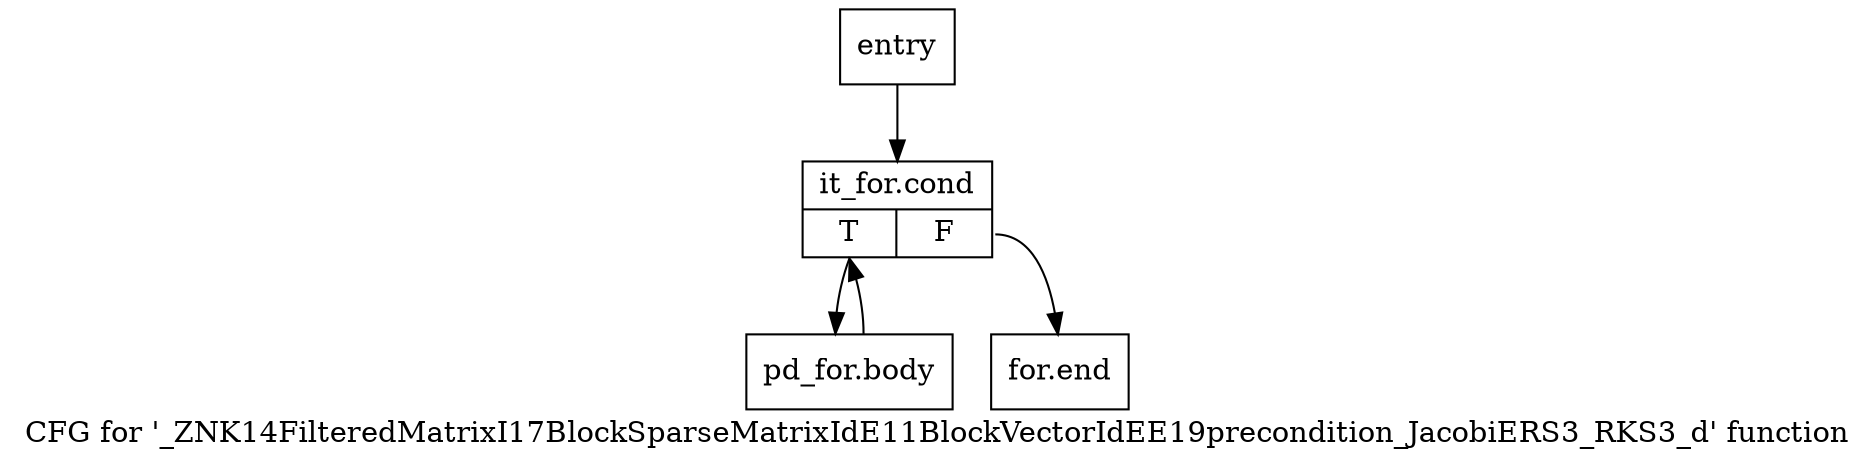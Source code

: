 digraph "CFG for '_ZNK14FilteredMatrixI17BlockSparseMatrixIdE11BlockVectorIdEE19precondition_JacobiERS3_RKS3_d' function" {
	label="CFG for '_ZNK14FilteredMatrixI17BlockSparseMatrixIdE11BlockVectorIdEE19precondition_JacobiERS3_RKS3_d' function";

	Node0x5513fe0 [shape=record,label="{entry}"];
	Node0x5513fe0 -> Node0x5514030;
	Node0x5514030 [shape=record,label="{it_for.cond|{<s0>T|<s1>F}}"];
	Node0x5514030:s0 -> Node0x5514080;
	Node0x5514030:s1 -> Node0x55140d0;
	Node0x5514080 [shape=record,label="{pd_for.body}"];
	Node0x5514080 -> Node0x5514030;
	Node0x55140d0 [shape=record,label="{for.end}"];
}
